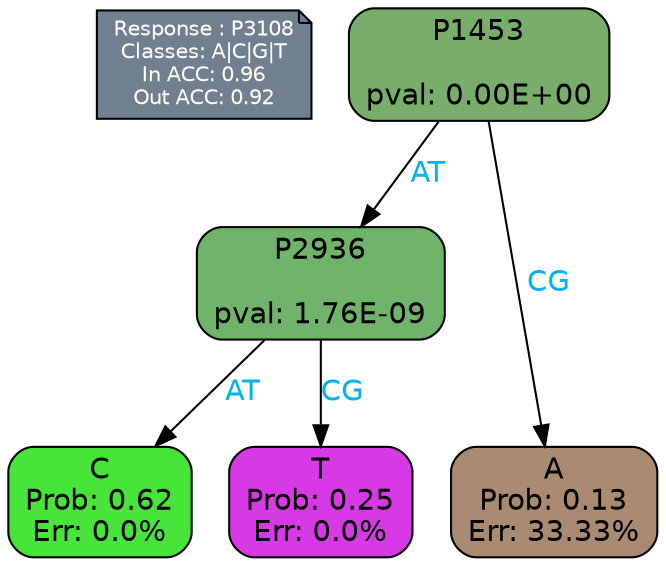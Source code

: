 digraph Tree {
node [shape=box, style="filled, rounded", color="black", fontname=helvetica] ;
graph [ranksep=equally, splines=polylines, bgcolor=transparent, dpi=600] ;
edge [fontname=helvetica] ;
LEGEND [label="Response : P3108
Classes: A|C|G|T
In ACC: 0.96
Out ACC: 0.92
",shape=note,align=left,style=filled,fillcolor="slategray",fontcolor="white",fontsize=10];1 [label="P1453

pval: 0.00E+00", fillcolor="#78ad6b"] ;
2 [label="P2936

pval: 1.76E-09", fillcolor="#70b36a"] ;
3 [label="C
Prob: 0.62
Err: 0.0%", fillcolor="#47e539"] ;
4 [label="T
Prob: 0.25
Err: 0.0%", fillcolor="#d739e5"] ;
5 [label="A
Prob: 0.13
Err: 33.33%", fillcolor="#ab8a72"] ;
1 -> 2 [label="AT",fontcolor=deepskyblue2] ;
1 -> 5 [label="CG",fontcolor=deepskyblue2] ;
2 -> 3 [label="AT",fontcolor=deepskyblue2] ;
2 -> 4 [label="CG",fontcolor=deepskyblue2] ;
{rank = same; 3;4;5;}{rank = same; LEGEND;1;}}